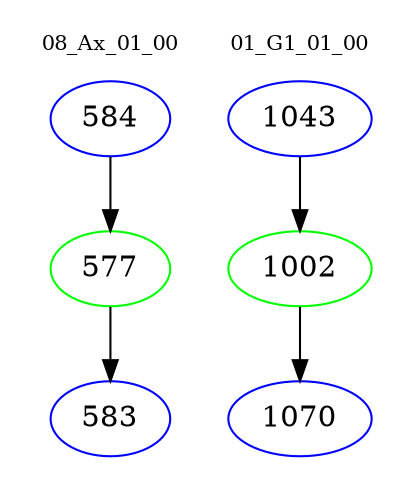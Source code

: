digraph{
subgraph cluster_0 {
color = white
label = "08_Ax_01_00";
fontsize=10;
T0_584 [label="584", color="blue"]
T0_584 -> T0_577 [color="black"]
T0_577 [label="577", color="green"]
T0_577 -> T0_583 [color="black"]
T0_583 [label="583", color="blue"]
}
subgraph cluster_1 {
color = white
label = "01_G1_01_00";
fontsize=10;
T1_1043 [label="1043", color="blue"]
T1_1043 -> T1_1002 [color="black"]
T1_1002 [label="1002", color="green"]
T1_1002 -> T1_1070 [color="black"]
T1_1070 [label="1070", color="blue"]
}
}
